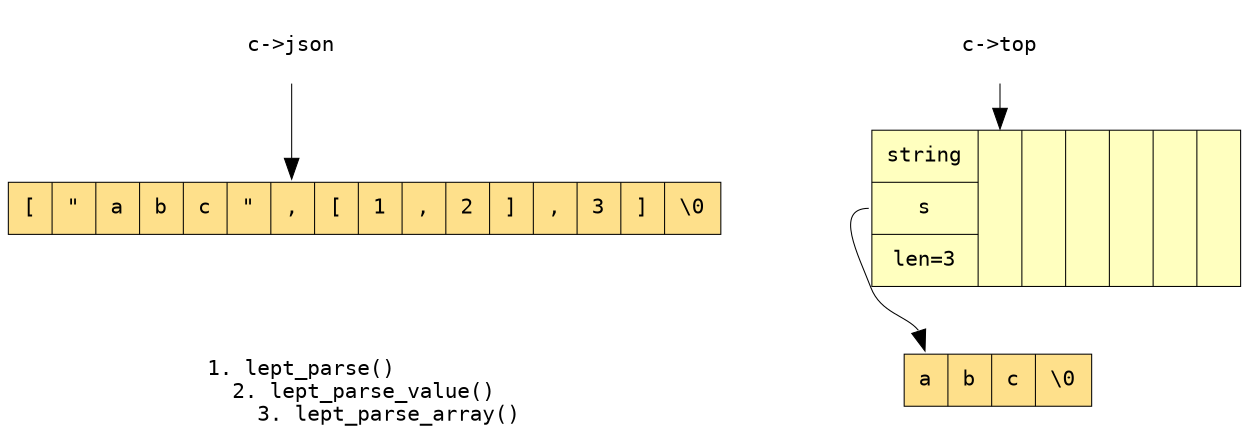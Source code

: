 digraph {
    rankdir=TB
    compound=true
    fontname="Inconsolata, Consolas"
    fontsize=10
    margin="0,0"
    ranksep=0.3
    nodesep=1
    penwidth=0.5
    
    node [fontname="Inconsolata, Consolas", fontsize=10, penwidth=0.5, colorscheme=spectral7]
    edge [fontname="Inconsolata, Consolas", fontsize=10, penwidth=0.5]

    {
        node [shape=record, style=filled, margin=0.1, height=0.3]
        json [fillcolor=3, label="[|\"|a|b|c|\"|<j>,|[|1|,|2|]|,|3|]|\\0"]
        stack [fillcolor=4, label="{string|<s>s|len=3}|<t> | | | | |"]
        abc [fillcolor=3, label="<h>a|b|c|\\0"]
    }
    {
        node [shape=plaintext, margin=0]

        cjson [label="c->json"]
        ctop [label="c->top"]
        desc [style=solid,label="\l1. lept_parse()\l  2. lept_parse_value()\l    3. lept_parse_array()"]
    }

    cjson -> json:j
    ctop -> stack:t
    json -> desc [style=invis]
    stack:s -> abc:h
 }